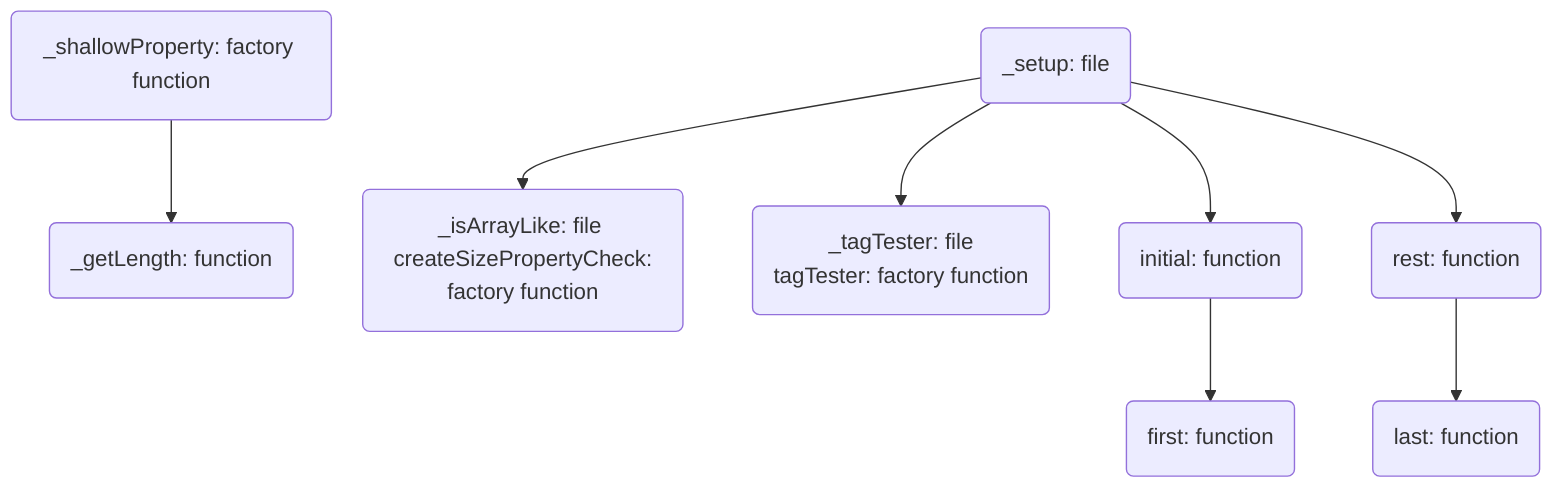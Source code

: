 flowchart TD
  %% Define nodes and their names

  %%% `_xxx` files
  _setup(_setup: file)
  _shallowProperty(_shallowProperty: factory function)
  _getLength(_getLength: function)
  _isArrayLike(_isArrayLike: file \n createSizePropertyCheck: factory function)
  _tagTester(_tagTester: file \n tagTester: factory function)

  %%% Array functions

  initial(initial: function)
  first(first: function)
  rest(rest: function)
  last(last: function)

  %% Hyperlink settings

  %%% `_xxx` files

  click _setup "https://github.com/AshGreyG/To-Realize-Underscore/blob/main/modules/_setup.js"
  click _shallowProperty "https://github.com/AshGreyG/To-Realize-Underscore/blob/main/modules/_shallowProperty.js"
  click _getLength "https://github.com/AshGreyG/To-Realize-Underscore/blob/main/modules/_getLength.js"
  click _isArrayLike "https://github.com/AshGreyG/To-Realize-Underscore/blob/main/modules/_isArrayLike.js"
  click _tagTester "https://github.com/AshGreyG/To-Realize-Underscore/blob/main/modules/_tagTester.js"

  click initial "https://github.com/AshGreyG/To-Realize-Underscore/blob/main/modules/initial.js"
  click first "https://github.com/AshGreyG/To-Realize-Underscore/blob/main/modules/first.js"
  click rest "https://github.com/AshGreyG/To-Realize-Underscore/blob/main/modules/rest.js"
  click last "https://github.com/AshGreyG/To-Realize-Underscore/blob/main/modules/last.js"

  %% Edge settings

  _setup --> initial
  _setup --> rest
  _setup --> _isArrayLike
  _setup --> _tagTester
  _shallowProperty --> _getLength
  initial --> first
  rest --> last